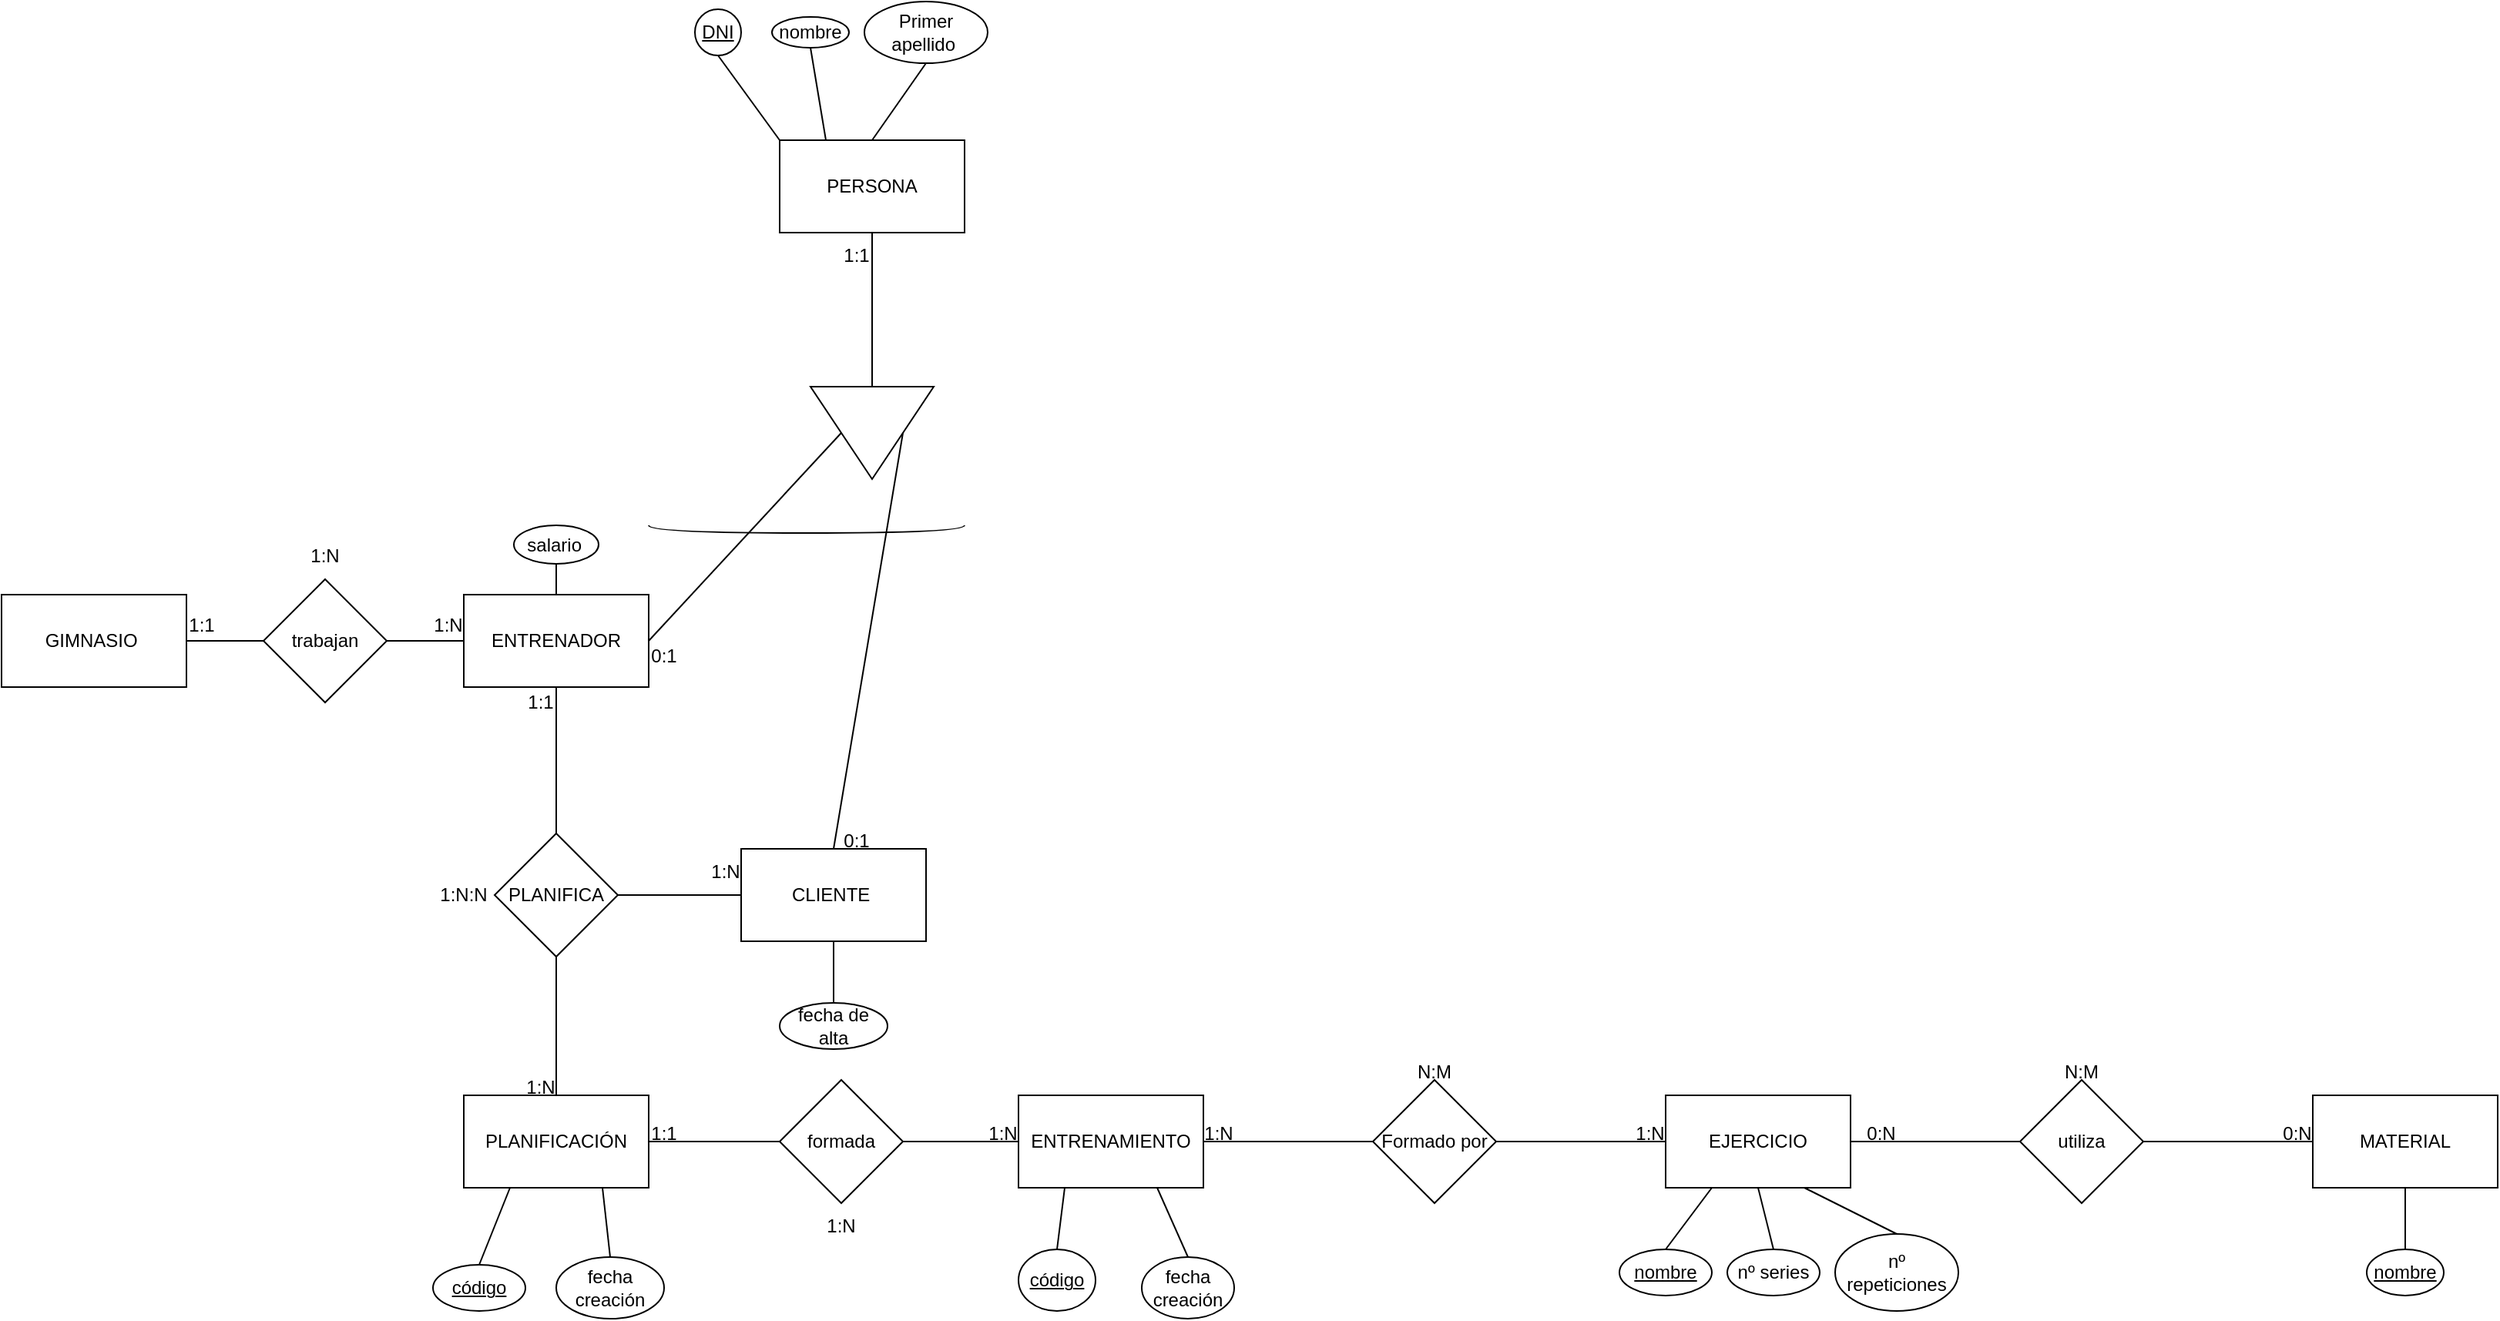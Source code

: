 <mxfile version="22.1.2" type="device">
  <diagram name="Página-1" id="rhM1R0sX4ccH0XcE7GCt">
    <mxGraphModel dx="1364" dy="843" grid="1" gridSize="10" guides="1" tooltips="1" connect="1" arrows="1" fold="1" page="1" pageScale="1" pageWidth="827" pageHeight="1169" math="0" shadow="0">
      <root>
        <mxCell id="0" />
        <mxCell id="1" parent="0" />
        <mxCell id="h2Ty8PCXTIflaOBxiohV-1" value="GIMNASIO&amp;nbsp;" style="rounded=0;whiteSpace=wrap;html=1;" vertex="1" parent="1">
          <mxGeometry x="80" y="455" width="120" height="60" as="geometry" />
        </mxCell>
        <mxCell id="h2Ty8PCXTIflaOBxiohV-2" value="trabajan" style="rhombus;whiteSpace=wrap;html=1;" vertex="1" parent="1">
          <mxGeometry x="250" y="445" width="80" height="80" as="geometry" />
        </mxCell>
        <mxCell id="h2Ty8PCXTIflaOBxiohV-3" value="ENTRENADOR" style="rounded=0;whiteSpace=wrap;html=1;" vertex="1" parent="1">
          <mxGeometry x="380" y="455" width="120" height="60" as="geometry" />
        </mxCell>
        <mxCell id="h2Ty8PCXTIflaOBxiohV-5" value="nombre" style="ellipse;whiteSpace=wrap;html=1;" vertex="1" parent="1">
          <mxGeometry x="580" y="80" width="50" height="20" as="geometry" />
        </mxCell>
        <mxCell id="h2Ty8PCXTIflaOBxiohV-7" value="&lt;u&gt;DNI&lt;/u&gt;" style="ellipse;whiteSpace=wrap;html=1;" vertex="1" parent="1">
          <mxGeometry x="530" y="75" width="30" height="30" as="geometry" />
        </mxCell>
        <mxCell id="h2Ty8PCXTIflaOBxiohV-9" value="Primer apellido&amp;nbsp;" style="ellipse;whiteSpace=wrap;html=1;" vertex="1" parent="1">
          <mxGeometry x="640" y="70" width="80" height="40" as="geometry" />
        </mxCell>
        <mxCell id="h2Ty8PCXTIflaOBxiohV-11" value="salario&amp;nbsp;" style="ellipse;whiteSpace=wrap;html=1;" vertex="1" parent="1">
          <mxGeometry x="412.5" y="410" width="55" height="25" as="geometry" />
        </mxCell>
        <mxCell id="h2Ty8PCXTIflaOBxiohV-12" value="" style="endArrow=none;html=1;rounded=0;entryX=0.5;entryY=1;entryDx=0;entryDy=0;exitX=0;exitY=0;exitDx=0;exitDy=0;" edge="1" parent="1" source="h2Ty8PCXTIflaOBxiohV-33" target="h2Ty8PCXTIflaOBxiohV-7">
          <mxGeometry width="50" height="50" relative="1" as="geometry">
            <mxPoint x="590" y="155" as="sourcePoint" />
            <mxPoint x="660" y="110" as="targetPoint" />
          </mxGeometry>
        </mxCell>
        <mxCell id="h2Ty8PCXTIflaOBxiohV-13" value="" style="endArrow=none;html=1;rounded=0;entryX=0.5;entryY=1;entryDx=0;entryDy=0;exitX=0.25;exitY=0;exitDx=0;exitDy=0;" edge="1" parent="1" source="h2Ty8PCXTIflaOBxiohV-33" target="h2Ty8PCXTIflaOBxiohV-5">
          <mxGeometry width="50" height="50" relative="1" as="geometry">
            <mxPoint x="620" y="155" as="sourcePoint" />
            <mxPoint x="660" y="110" as="targetPoint" />
          </mxGeometry>
        </mxCell>
        <mxCell id="h2Ty8PCXTIflaOBxiohV-14" value="" style="endArrow=none;html=1;rounded=0;entryX=0.5;entryY=1;entryDx=0;entryDy=0;exitX=0.5;exitY=0;exitDx=0;exitDy=0;" edge="1" parent="1" source="h2Ty8PCXTIflaOBxiohV-33" target="h2Ty8PCXTIflaOBxiohV-9">
          <mxGeometry width="50" height="50" relative="1" as="geometry">
            <mxPoint x="650" y="155" as="sourcePoint" />
            <mxPoint x="660" y="110" as="targetPoint" />
          </mxGeometry>
        </mxCell>
        <mxCell id="h2Ty8PCXTIflaOBxiohV-15" value="" style="endArrow=none;html=1;rounded=0;entryX=0.5;entryY=1;entryDx=0;entryDy=0;exitX=0.5;exitY=0;exitDx=0;exitDy=0;" edge="1" parent="1" source="h2Ty8PCXTIflaOBxiohV-3" target="h2Ty8PCXTIflaOBxiohV-11">
          <mxGeometry width="50" height="50" relative="1" as="geometry">
            <mxPoint x="220" y="360" as="sourcePoint" />
            <mxPoint x="175" y="310" as="targetPoint" />
          </mxGeometry>
        </mxCell>
        <mxCell id="h2Ty8PCXTIflaOBxiohV-16" value="" style="endArrow=none;html=1;rounded=0;entryX=1;entryY=0.5;entryDx=0;entryDy=0;exitX=0;exitY=0.5;exitDx=0;exitDy=0;" edge="1" parent="1" source="h2Ty8PCXTIflaOBxiohV-2" target="h2Ty8PCXTIflaOBxiohV-1">
          <mxGeometry width="50" height="50" relative="1" as="geometry">
            <mxPoint x="290" y="460" as="sourcePoint" />
            <mxPoint x="340" y="410" as="targetPoint" />
          </mxGeometry>
        </mxCell>
        <mxCell id="h2Ty8PCXTIflaOBxiohV-17" value="" style="endArrow=none;html=1;rounded=0;entryX=0;entryY=0.5;entryDx=0;entryDy=0;exitX=1;exitY=0.5;exitDx=0;exitDy=0;" edge="1" parent="1" source="h2Ty8PCXTIflaOBxiohV-2" target="h2Ty8PCXTIflaOBxiohV-3">
          <mxGeometry width="50" height="50" relative="1" as="geometry">
            <mxPoint x="290" y="460" as="sourcePoint" />
            <mxPoint x="340" y="410" as="targetPoint" />
          </mxGeometry>
        </mxCell>
        <mxCell id="h2Ty8PCXTIflaOBxiohV-18" value="1:N" style="text;html=1;strokeColor=none;fillColor=none;align=center;verticalAlign=middle;whiteSpace=wrap;rounded=0;" vertex="1" parent="1">
          <mxGeometry x="340" y="460" width="60" height="30" as="geometry" />
        </mxCell>
        <mxCell id="h2Ty8PCXTIflaOBxiohV-19" value="1:1" style="text;html=1;strokeColor=none;fillColor=none;align=center;verticalAlign=middle;whiteSpace=wrap;rounded=0;" vertex="1" parent="1">
          <mxGeometry x="180" y="460" width="60" height="30" as="geometry" />
        </mxCell>
        <mxCell id="h2Ty8PCXTIflaOBxiohV-20" value="PLANIFICA" style="rhombus;whiteSpace=wrap;html=1;" vertex="1" parent="1">
          <mxGeometry x="400" y="610" width="80" height="80" as="geometry" />
        </mxCell>
        <mxCell id="h2Ty8PCXTIflaOBxiohV-21" value="PLANIFICACIÓN" style="rounded=0;whiteSpace=wrap;html=1;" vertex="1" parent="1">
          <mxGeometry x="380" y="780" width="120" height="60" as="geometry" />
        </mxCell>
        <mxCell id="h2Ty8PCXTIflaOBxiohV-22" value="CLIENTE&amp;nbsp;" style="rounded=0;whiteSpace=wrap;html=1;" vertex="1" parent="1">
          <mxGeometry x="560" y="620" width="120" height="60" as="geometry" />
        </mxCell>
        <mxCell id="h2Ty8PCXTIflaOBxiohV-23" value="1:N" style="text;html=1;strokeColor=none;fillColor=none;align=center;verticalAlign=middle;whiteSpace=wrap;rounded=0;" vertex="1" parent="1">
          <mxGeometry x="260" y="415" width="60" height="30" as="geometry" />
        </mxCell>
        <mxCell id="h2Ty8PCXTIflaOBxiohV-24" value="" style="endArrow=none;html=1;rounded=0;entryX=0.5;entryY=0;entryDx=0;entryDy=0;exitX=0.5;exitY=1;exitDx=0;exitDy=0;" edge="1" parent="1" source="h2Ty8PCXTIflaOBxiohV-3" target="h2Ty8PCXTIflaOBxiohV-20">
          <mxGeometry width="50" height="50" relative="1" as="geometry">
            <mxPoint x="380" y="460" as="sourcePoint" />
            <mxPoint x="430" y="410" as="targetPoint" />
          </mxGeometry>
        </mxCell>
        <mxCell id="h2Ty8PCXTIflaOBxiohV-25" value="" style="endArrow=none;html=1;rounded=0;entryX=0;entryY=0.5;entryDx=0;entryDy=0;exitX=1;exitY=0.5;exitDx=0;exitDy=0;" edge="1" parent="1" source="h2Ty8PCXTIflaOBxiohV-20" target="h2Ty8PCXTIflaOBxiohV-22">
          <mxGeometry width="50" height="50" relative="1" as="geometry">
            <mxPoint x="380" y="460" as="sourcePoint" />
            <mxPoint x="430" y="410" as="targetPoint" />
          </mxGeometry>
        </mxCell>
        <mxCell id="h2Ty8PCXTIflaOBxiohV-26" value="" style="endArrow=none;html=1;rounded=0;entryX=0.5;entryY=0;entryDx=0;entryDy=0;exitX=0.5;exitY=1;exitDx=0;exitDy=0;" edge="1" parent="1" source="h2Ty8PCXTIflaOBxiohV-20" target="h2Ty8PCXTIflaOBxiohV-21">
          <mxGeometry width="50" height="50" relative="1" as="geometry">
            <mxPoint x="380" y="460" as="sourcePoint" />
            <mxPoint x="430" y="410" as="targetPoint" />
          </mxGeometry>
        </mxCell>
        <mxCell id="h2Ty8PCXTIflaOBxiohV-27" value="1:1" style="text;html=1;strokeColor=none;fillColor=none;align=center;verticalAlign=middle;whiteSpace=wrap;rounded=0;" vertex="1" parent="1">
          <mxGeometry x="400" y="510" width="60" height="30" as="geometry" />
        </mxCell>
        <mxCell id="h2Ty8PCXTIflaOBxiohV-28" value="1:N" style="text;html=1;strokeColor=none;fillColor=none;align=center;verticalAlign=middle;whiteSpace=wrap;rounded=0;" vertex="1" parent="1">
          <mxGeometry x="400" y="760" width="60" height="30" as="geometry" />
        </mxCell>
        <mxCell id="h2Ty8PCXTIflaOBxiohV-29" value="1:N" style="text;html=1;strokeColor=none;fillColor=none;align=center;verticalAlign=middle;whiteSpace=wrap;rounded=0;" vertex="1" parent="1">
          <mxGeometry x="520" y="620" width="60" height="30" as="geometry" />
        </mxCell>
        <mxCell id="h2Ty8PCXTIflaOBxiohV-30" value="1:N:N" style="text;html=1;strokeColor=none;fillColor=none;align=center;verticalAlign=middle;whiteSpace=wrap;rounded=0;" vertex="1" parent="1">
          <mxGeometry x="350" y="635" width="60" height="30" as="geometry" />
        </mxCell>
        <mxCell id="h2Ty8PCXTIflaOBxiohV-33" value="PERSONA" style="rounded=0;whiteSpace=wrap;html=1;" vertex="1" parent="1">
          <mxGeometry x="585" y="160" width="120" height="60" as="geometry" />
        </mxCell>
        <mxCell id="h2Ty8PCXTIflaOBxiohV-34" value="" style="triangle;whiteSpace=wrap;html=1;direction=south;" vertex="1" parent="1">
          <mxGeometry x="605" y="320" width="80" height="60" as="geometry" />
        </mxCell>
        <mxCell id="h2Ty8PCXTIflaOBxiohV-35" value="" style="endArrow=none;html=1;rounded=0;entryX=0.5;entryY=1;entryDx=0;entryDy=0;exitX=0;exitY=0.5;exitDx=0;exitDy=0;" edge="1" parent="1" source="h2Ty8PCXTIflaOBxiohV-34" target="h2Ty8PCXTIflaOBxiohV-33">
          <mxGeometry width="50" height="50" relative="1" as="geometry">
            <mxPoint x="550" y="510" as="sourcePoint" />
            <mxPoint x="600" y="460" as="targetPoint" />
          </mxGeometry>
        </mxCell>
        <mxCell id="h2Ty8PCXTIflaOBxiohV-36" value="" style="endArrow=none;html=1;rounded=0;entryX=0.5;entryY=1;entryDx=0;entryDy=0;exitX=1;exitY=0.5;exitDx=0;exitDy=0;" edge="1" parent="1" source="h2Ty8PCXTIflaOBxiohV-3" target="h2Ty8PCXTIflaOBxiohV-34">
          <mxGeometry width="50" height="50" relative="1" as="geometry">
            <mxPoint x="550" y="510" as="sourcePoint" />
            <mxPoint x="600" y="460" as="targetPoint" />
          </mxGeometry>
        </mxCell>
        <mxCell id="h2Ty8PCXTIflaOBxiohV-38" value="" style="endArrow=none;html=1;rounded=0;entryX=0.5;entryY=0;entryDx=0;entryDy=0;exitX=0.5;exitY=0;exitDx=0;exitDy=0;" edge="1" parent="1" source="h2Ty8PCXTIflaOBxiohV-22" target="h2Ty8PCXTIflaOBxiohV-34">
          <mxGeometry width="50" height="50" relative="1" as="geometry">
            <mxPoint x="550" y="510" as="sourcePoint" />
            <mxPoint x="600" y="460" as="targetPoint" />
          </mxGeometry>
        </mxCell>
        <mxCell id="h2Ty8PCXTIflaOBxiohV-39" value="" style="shape=requiredInterface;html=1;verticalLabelPosition=bottom;sketch=0;direction=south;" vertex="1" parent="1">
          <mxGeometry x="500" y="410" width="205" height="5" as="geometry" />
        </mxCell>
        <mxCell id="h2Ty8PCXTIflaOBxiohV-40" value="fecha de alta" style="ellipse;whiteSpace=wrap;html=1;" vertex="1" parent="1">
          <mxGeometry x="585" y="720" width="70" height="30" as="geometry" />
        </mxCell>
        <mxCell id="h2Ty8PCXTIflaOBxiohV-41" value="" style="endArrow=none;html=1;rounded=0;entryX=0.5;entryY=0;entryDx=0;entryDy=0;exitX=0.5;exitY=1;exitDx=0;exitDy=0;" edge="1" parent="1" source="h2Ty8PCXTIflaOBxiohV-22" target="h2Ty8PCXTIflaOBxiohV-40">
          <mxGeometry width="50" height="50" relative="1" as="geometry">
            <mxPoint x="550" y="510" as="sourcePoint" />
            <mxPoint x="600" y="460" as="targetPoint" />
          </mxGeometry>
        </mxCell>
        <mxCell id="h2Ty8PCXTIflaOBxiohV-42" value="&lt;u&gt;código&lt;/u&gt;" style="ellipse;whiteSpace=wrap;html=1;" vertex="1" parent="1">
          <mxGeometry x="360" y="890" width="60" height="30" as="geometry" />
        </mxCell>
        <mxCell id="h2Ty8PCXTIflaOBxiohV-43" value="fecha creación" style="ellipse;whiteSpace=wrap;html=1;" vertex="1" parent="1">
          <mxGeometry x="440" y="885" width="70" height="40" as="geometry" />
        </mxCell>
        <mxCell id="h2Ty8PCXTIflaOBxiohV-44" value="" style="endArrow=none;html=1;rounded=0;entryX=0.25;entryY=1;entryDx=0;entryDy=0;exitX=0.5;exitY=0;exitDx=0;exitDy=0;" edge="1" parent="1" source="h2Ty8PCXTIflaOBxiohV-42" target="h2Ty8PCXTIflaOBxiohV-21">
          <mxGeometry width="50" height="50" relative="1" as="geometry">
            <mxPoint x="510" y="990" as="sourcePoint" />
            <mxPoint x="560" y="940" as="targetPoint" />
          </mxGeometry>
        </mxCell>
        <mxCell id="h2Ty8PCXTIflaOBxiohV-45" value="" style="endArrow=none;html=1;rounded=0;entryX=0.75;entryY=1;entryDx=0;entryDy=0;exitX=0.5;exitY=0;exitDx=0;exitDy=0;" edge="1" parent="1" source="h2Ty8PCXTIflaOBxiohV-43" target="h2Ty8PCXTIflaOBxiohV-21">
          <mxGeometry width="50" height="50" relative="1" as="geometry">
            <mxPoint x="510" y="990" as="sourcePoint" />
            <mxPoint x="560" y="940" as="targetPoint" />
          </mxGeometry>
        </mxCell>
        <mxCell id="h2Ty8PCXTIflaOBxiohV-46" value="formada" style="rhombus;whiteSpace=wrap;html=1;" vertex="1" parent="1">
          <mxGeometry x="585" y="770" width="80" height="80" as="geometry" />
        </mxCell>
        <mxCell id="h2Ty8PCXTIflaOBxiohV-47" value="ENTRENAMIENTO" style="rounded=0;whiteSpace=wrap;html=1;" vertex="1" parent="1">
          <mxGeometry x="740" y="780" width="120" height="60" as="geometry" />
        </mxCell>
        <mxCell id="h2Ty8PCXTIflaOBxiohV-48" value="" style="endArrow=none;html=1;rounded=0;entryX=1;entryY=0.5;entryDx=0;entryDy=0;exitX=0;exitY=0.5;exitDx=0;exitDy=0;" edge="1" parent="1" source="h2Ty8PCXTIflaOBxiohV-46" target="h2Ty8PCXTIflaOBxiohV-21">
          <mxGeometry width="50" height="50" relative="1" as="geometry">
            <mxPoint x="630" y="990" as="sourcePoint" />
            <mxPoint x="680" y="940" as="targetPoint" />
          </mxGeometry>
        </mxCell>
        <mxCell id="h2Ty8PCXTIflaOBxiohV-49" value="" style="endArrow=none;html=1;rounded=0;entryX=0;entryY=0.5;entryDx=0;entryDy=0;exitX=1;exitY=0.5;exitDx=0;exitDy=0;" edge="1" parent="1" source="h2Ty8PCXTIflaOBxiohV-46" target="h2Ty8PCXTIflaOBxiohV-47">
          <mxGeometry width="50" height="50" relative="1" as="geometry">
            <mxPoint x="630" y="990" as="sourcePoint" />
            <mxPoint x="680" y="940" as="targetPoint" />
          </mxGeometry>
        </mxCell>
        <mxCell id="h2Ty8PCXTIflaOBxiohV-50" value="1:N" style="text;html=1;strokeColor=none;fillColor=none;align=center;verticalAlign=middle;whiteSpace=wrap;rounded=0;" vertex="1" parent="1">
          <mxGeometry x="700" y="790" width="60" height="30" as="geometry" />
        </mxCell>
        <mxCell id="h2Ty8PCXTIflaOBxiohV-51" value="1:1" style="text;html=1;strokeColor=none;fillColor=none;align=center;verticalAlign=middle;whiteSpace=wrap;rounded=0;" vertex="1" parent="1">
          <mxGeometry x="480" y="790" width="60" height="30" as="geometry" />
        </mxCell>
        <mxCell id="h2Ty8PCXTIflaOBxiohV-52" value="&lt;u&gt;código&lt;/u&gt;" style="ellipse;whiteSpace=wrap;html=1;" vertex="1" parent="1">
          <mxGeometry x="740" y="880" width="50" height="40" as="geometry" />
        </mxCell>
        <mxCell id="h2Ty8PCXTIflaOBxiohV-53" value="fecha creación" style="ellipse;whiteSpace=wrap;html=1;" vertex="1" parent="1">
          <mxGeometry x="820" y="885" width="60" height="40" as="geometry" />
        </mxCell>
        <mxCell id="h2Ty8PCXTIflaOBxiohV-54" value="" style="endArrow=none;html=1;rounded=0;entryX=0.25;entryY=1;entryDx=0;entryDy=0;exitX=0.5;exitY=0;exitDx=0;exitDy=0;" edge="1" parent="1" source="h2Ty8PCXTIflaOBxiohV-52" target="h2Ty8PCXTIflaOBxiohV-47">
          <mxGeometry width="50" height="50" relative="1" as="geometry">
            <mxPoint x="850" y="990" as="sourcePoint" />
            <mxPoint x="900" y="940" as="targetPoint" />
          </mxGeometry>
        </mxCell>
        <mxCell id="h2Ty8PCXTIflaOBxiohV-55" value="" style="endArrow=none;html=1;rounded=0;entryX=0.75;entryY=1;entryDx=0;entryDy=0;exitX=0.5;exitY=0;exitDx=0;exitDy=0;" edge="1" parent="1" source="h2Ty8PCXTIflaOBxiohV-53" target="h2Ty8PCXTIflaOBxiohV-47">
          <mxGeometry width="50" height="50" relative="1" as="geometry">
            <mxPoint x="850" y="990" as="sourcePoint" />
            <mxPoint x="900" y="940" as="targetPoint" />
          </mxGeometry>
        </mxCell>
        <mxCell id="h2Ty8PCXTIflaOBxiohV-56" value="1:N" style="text;html=1;strokeColor=none;fillColor=none;align=center;verticalAlign=middle;whiteSpace=wrap;rounded=0;" vertex="1" parent="1">
          <mxGeometry x="595" y="850" width="60" height="30" as="geometry" />
        </mxCell>
        <mxCell id="h2Ty8PCXTIflaOBxiohV-57" value="Formado por" style="rhombus;whiteSpace=wrap;html=1;" vertex="1" parent="1">
          <mxGeometry x="970" y="770" width="80" height="80" as="geometry" />
        </mxCell>
        <mxCell id="h2Ty8PCXTIflaOBxiohV-58" value="EJERCICIO" style="rounded=0;whiteSpace=wrap;html=1;" vertex="1" parent="1">
          <mxGeometry x="1160" y="780" width="120" height="60" as="geometry" />
        </mxCell>
        <mxCell id="h2Ty8PCXTIflaOBxiohV-59" value="" style="endArrow=none;html=1;rounded=0;entryX=0;entryY=0.5;entryDx=0;entryDy=0;exitX=1;exitY=0.5;exitDx=0;exitDy=0;" edge="1" parent="1" source="h2Ty8PCXTIflaOBxiohV-57" target="h2Ty8PCXTIflaOBxiohV-58">
          <mxGeometry width="50" height="50" relative="1" as="geometry">
            <mxPoint x="1020" y="870" as="sourcePoint" />
            <mxPoint x="1070" y="820" as="targetPoint" />
          </mxGeometry>
        </mxCell>
        <mxCell id="h2Ty8PCXTIflaOBxiohV-60" value="" style="endArrow=none;html=1;rounded=0;entryX=1;entryY=0.5;entryDx=0;entryDy=0;exitX=0;exitY=0.5;exitDx=0;exitDy=0;" edge="1" parent="1" source="h2Ty8PCXTIflaOBxiohV-57" target="h2Ty8PCXTIflaOBxiohV-47">
          <mxGeometry width="50" height="50" relative="1" as="geometry">
            <mxPoint x="1020" y="870" as="sourcePoint" />
            <mxPoint x="1070" y="820" as="targetPoint" />
          </mxGeometry>
        </mxCell>
        <mxCell id="h2Ty8PCXTIflaOBxiohV-61" value="1:N" style="text;html=1;strokeColor=none;fillColor=none;align=center;verticalAlign=middle;whiteSpace=wrap;rounded=0;" vertex="1" parent="1">
          <mxGeometry x="1120" y="790" width="60" height="30" as="geometry" />
        </mxCell>
        <mxCell id="h2Ty8PCXTIflaOBxiohV-62" value="1:N" style="text;html=1;strokeColor=none;fillColor=none;align=center;verticalAlign=middle;whiteSpace=wrap;rounded=0;" vertex="1" parent="1">
          <mxGeometry x="840" y="790" width="60" height="30" as="geometry" />
        </mxCell>
        <mxCell id="h2Ty8PCXTIflaOBxiohV-63" value="N:M" style="text;html=1;strokeColor=none;fillColor=none;align=center;verticalAlign=middle;whiteSpace=wrap;rounded=0;" vertex="1" parent="1">
          <mxGeometry x="980" y="750" width="60" height="30" as="geometry" />
        </mxCell>
        <mxCell id="h2Ty8PCXTIflaOBxiohV-64" value="&lt;u&gt;nombre&lt;/u&gt;" style="ellipse;whiteSpace=wrap;html=1;" vertex="1" parent="1">
          <mxGeometry x="1130" y="880" width="60" height="30" as="geometry" />
        </mxCell>
        <mxCell id="h2Ty8PCXTIflaOBxiohV-65" value="nº series" style="ellipse;whiteSpace=wrap;html=1;" vertex="1" parent="1">
          <mxGeometry x="1200" y="880" width="60" height="30" as="geometry" />
        </mxCell>
        <mxCell id="h2Ty8PCXTIflaOBxiohV-66" value="nº repeticiones" style="ellipse;whiteSpace=wrap;html=1;" vertex="1" parent="1">
          <mxGeometry x="1270" y="870" width="80" height="50" as="geometry" />
        </mxCell>
        <mxCell id="h2Ty8PCXTIflaOBxiohV-67" value="" style="endArrow=none;html=1;rounded=0;entryX=0.5;entryY=0;entryDx=0;entryDy=0;exitX=0.25;exitY=1;exitDx=0;exitDy=0;" edge="1" parent="1" source="h2Ty8PCXTIflaOBxiohV-58" target="h2Ty8PCXTIflaOBxiohV-64">
          <mxGeometry width="50" height="50" relative="1" as="geometry">
            <mxPoint x="1210" y="870" as="sourcePoint" />
            <mxPoint x="1260" y="820" as="targetPoint" />
          </mxGeometry>
        </mxCell>
        <mxCell id="h2Ty8PCXTIflaOBxiohV-68" value="" style="endArrow=none;html=1;rounded=0;entryX=0.5;entryY=0;entryDx=0;entryDy=0;exitX=0.5;exitY=1;exitDx=0;exitDy=0;" edge="1" parent="1" source="h2Ty8PCXTIflaOBxiohV-58" target="h2Ty8PCXTIflaOBxiohV-65">
          <mxGeometry width="50" height="50" relative="1" as="geometry">
            <mxPoint x="1210" y="870" as="sourcePoint" />
            <mxPoint x="1260" y="820" as="targetPoint" />
          </mxGeometry>
        </mxCell>
        <mxCell id="h2Ty8PCXTIflaOBxiohV-69" value="" style="endArrow=none;html=1;rounded=0;entryX=0.5;entryY=0;entryDx=0;entryDy=0;exitX=0.75;exitY=1;exitDx=0;exitDy=0;" edge="1" parent="1" source="h2Ty8PCXTIflaOBxiohV-58" target="h2Ty8PCXTIflaOBxiohV-66">
          <mxGeometry width="50" height="50" relative="1" as="geometry">
            <mxPoint x="1210" y="870" as="sourcePoint" />
            <mxPoint x="1260" y="820" as="targetPoint" />
          </mxGeometry>
        </mxCell>
        <mxCell id="h2Ty8PCXTIflaOBxiohV-70" value="utiliza" style="rhombus;whiteSpace=wrap;html=1;" vertex="1" parent="1">
          <mxGeometry x="1390" y="770" width="80" height="80" as="geometry" />
        </mxCell>
        <mxCell id="h2Ty8PCXTIflaOBxiohV-71" value="MATERIAL" style="rounded=0;whiteSpace=wrap;html=1;" vertex="1" parent="1">
          <mxGeometry x="1580" y="780" width="120" height="60" as="geometry" />
        </mxCell>
        <mxCell id="h2Ty8PCXTIflaOBxiohV-72" value="" style="endArrow=none;html=1;rounded=0;entryX=1;entryY=0.5;entryDx=0;entryDy=0;exitX=0;exitY=0.5;exitDx=0;exitDy=0;" edge="1" parent="1" source="h2Ty8PCXTIflaOBxiohV-70" target="h2Ty8PCXTIflaOBxiohV-58">
          <mxGeometry width="50" height="50" relative="1" as="geometry">
            <mxPoint x="1390" y="870" as="sourcePoint" />
            <mxPoint x="1440" y="820" as="targetPoint" />
          </mxGeometry>
        </mxCell>
        <mxCell id="h2Ty8PCXTIflaOBxiohV-73" value="" style="endArrow=none;html=1;rounded=0;entryX=0;entryY=0.5;entryDx=0;entryDy=0;exitX=1;exitY=0.5;exitDx=0;exitDy=0;" edge="1" parent="1" source="h2Ty8PCXTIflaOBxiohV-70" target="h2Ty8PCXTIflaOBxiohV-71">
          <mxGeometry width="50" height="50" relative="1" as="geometry">
            <mxPoint x="1390" y="870" as="sourcePoint" />
            <mxPoint x="1440" y="820" as="targetPoint" />
          </mxGeometry>
        </mxCell>
        <mxCell id="h2Ty8PCXTIflaOBxiohV-74" value="0:N" style="text;html=1;strokeColor=none;fillColor=none;align=center;verticalAlign=middle;whiteSpace=wrap;rounded=0;" vertex="1" parent="1">
          <mxGeometry x="1540" y="790" width="60" height="30" as="geometry" />
        </mxCell>
        <mxCell id="h2Ty8PCXTIflaOBxiohV-75" value="0:N" style="text;html=1;strokeColor=none;fillColor=none;align=center;verticalAlign=middle;whiteSpace=wrap;rounded=0;" vertex="1" parent="1">
          <mxGeometry x="1270" y="790" width="60" height="30" as="geometry" />
        </mxCell>
        <mxCell id="h2Ty8PCXTIflaOBxiohV-76" value="N:M" style="text;html=1;strokeColor=none;fillColor=none;align=center;verticalAlign=middle;whiteSpace=wrap;rounded=0;" vertex="1" parent="1">
          <mxGeometry x="1400" y="750" width="60" height="30" as="geometry" />
        </mxCell>
        <mxCell id="h2Ty8PCXTIflaOBxiohV-78" value="&lt;u&gt;nombre&lt;/u&gt;" style="ellipse;whiteSpace=wrap;html=1;" vertex="1" parent="1">
          <mxGeometry x="1615" y="880" width="50" height="30" as="geometry" />
        </mxCell>
        <mxCell id="h2Ty8PCXTIflaOBxiohV-79" value="" style="endArrow=none;html=1;rounded=0;entryX=0.5;entryY=0;entryDx=0;entryDy=0;exitX=0.5;exitY=1;exitDx=0;exitDy=0;" edge="1" parent="1" source="h2Ty8PCXTIflaOBxiohV-71" target="h2Ty8PCXTIflaOBxiohV-78">
          <mxGeometry width="50" height="50" relative="1" as="geometry">
            <mxPoint x="1700" y="870" as="sourcePoint" />
            <mxPoint x="1750" y="820" as="targetPoint" />
          </mxGeometry>
        </mxCell>
        <mxCell id="h2Ty8PCXTIflaOBxiohV-80" value="1:1" style="text;html=1;strokeColor=none;fillColor=none;align=center;verticalAlign=middle;whiteSpace=wrap;rounded=0;" vertex="1" parent="1">
          <mxGeometry x="605" y="220" width="60" height="30" as="geometry" />
        </mxCell>
        <mxCell id="h2Ty8PCXTIflaOBxiohV-81" value="0:1" style="text;html=1;strokeColor=none;fillColor=none;align=center;verticalAlign=middle;whiteSpace=wrap;rounded=0;" vertex="1" parent="1">
          <mxGeometry x="605" y="600" width="60" height="30" as="geometry" />
        </mxCell>
        <mxCell id="h2Ty8PCXTIflaOBxiohV-82" value="0:1" style="text;html=1;strokeColor=none;fillColor=none;align=center;verticalAlign=middle;whiteSpace=wrap;rounded=0;" vertex="1" parent="1">
          <mxGeometry x="480" y="480" width="60" height="30" as="geometry" />
        </mxCell>
      </root>
    </mxGraphModel>
  </diagram>
</mxfile>
